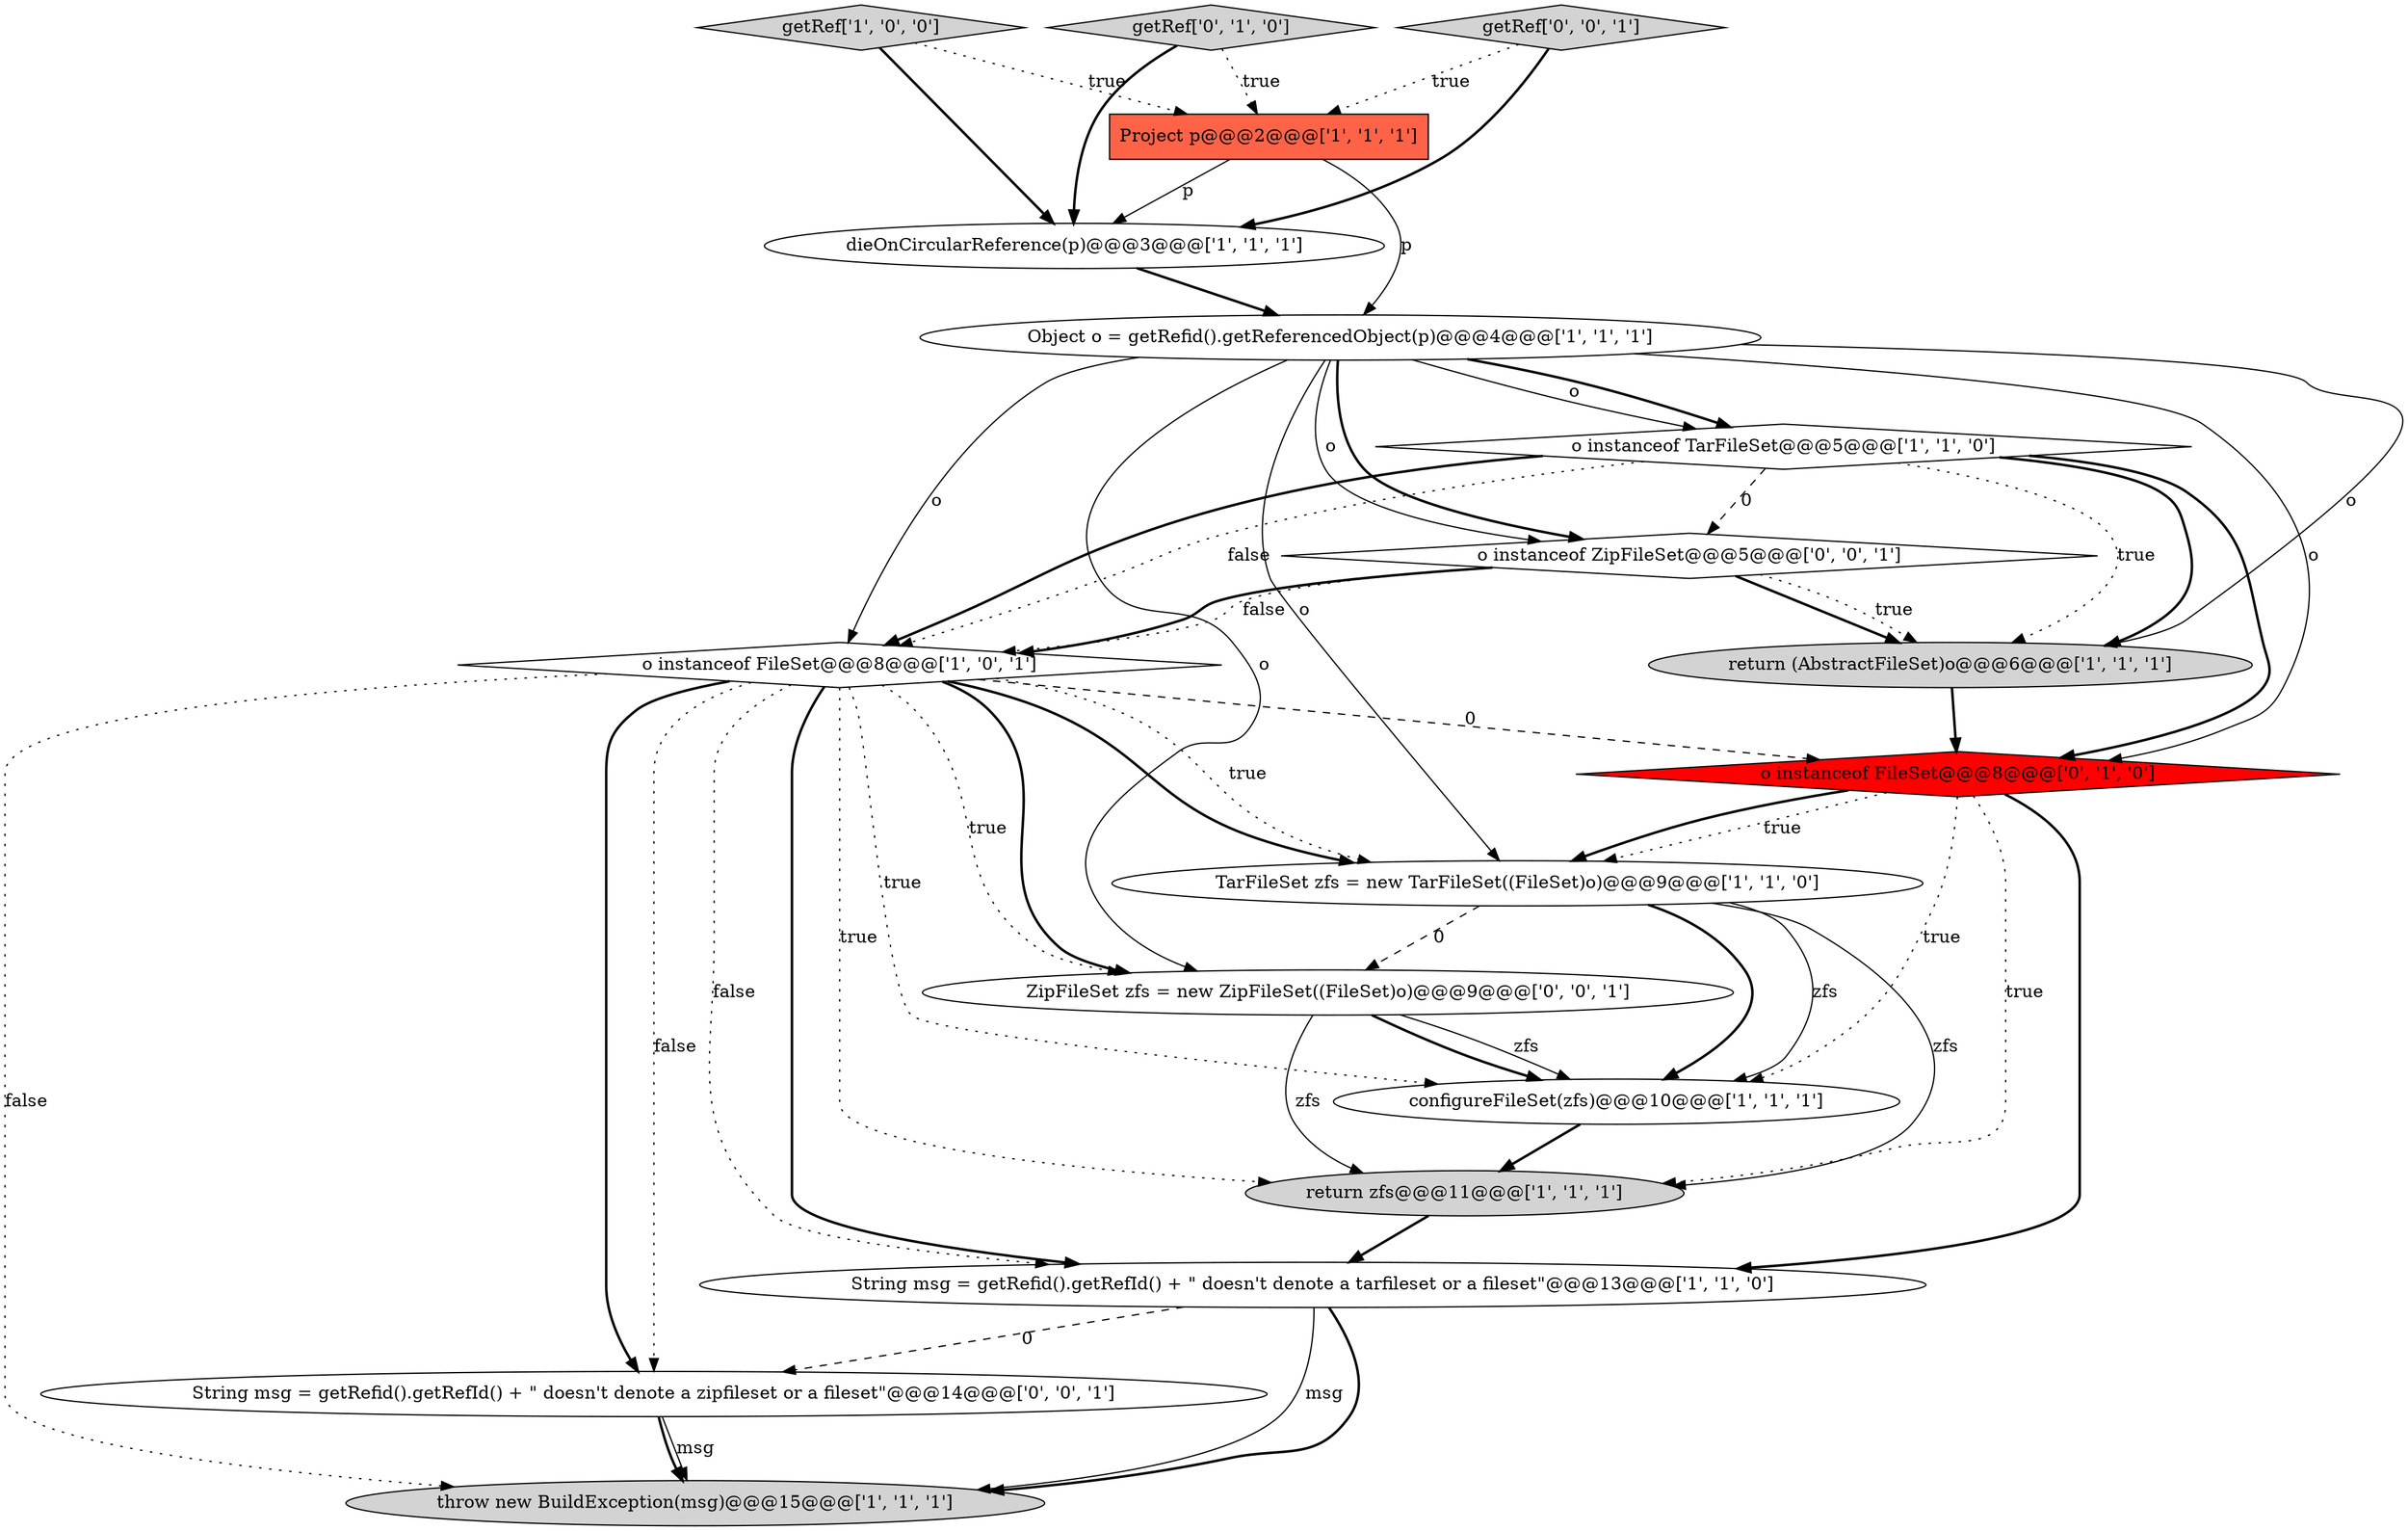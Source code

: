 digraph {
0 [style = filled, label = "String msg = getRefid().getRefId() + \" doesn't denote a tarfileset or a fileset\"@@@13@@@['1', '1', '0']", fillcolor = white, shape = ellipse image = "AAA0AAABBB1BBB"];
5 [style = filled, label = "o instanceof TarFileSet@@@5@@@['1', '1', '0']", fillcolor = white, shape = diamond image = "AAA0AAABBB1BBB"];
12 [style = filled, label = "o instanceof FileSet@@@8@@@['0', '1', '0']", fillcolor = red, shape = diamond image = "AAA1AAABBB2BBB"];
13 [style = filled, label = "getRef['0', '1', '0']", fillcolor = lightgray, shape = diamond image = "AAA0AAABBB2BBB"];
10 [style = filled, label = "o instanceof FileSet@@@8@@@['1', '0', '1']", fillcolor = white, shape = diamond image = "AAA0AAABBB1BBB"];
1 [style = filled, label = "throw new BuildException(msg)@@@15@@@['1', '1', '1']", fillcolor = lightgray, shape = ellipse image = "AAA0AAABBB1BBB"];
2 [style = filled, label = "getRef['1', '0', '0']", fillcolor = lightgray, shape = diamond image = "AAA0AAABBB1BBB"];
8 [style = filled, label = "Project p@@@2@@@['1', '1', '1']", fillcolor = tomato, shape = box image = "AAA0AAABBB1BBB"];
15 [style = filled, label = "o instanceof ZipFileSet@@@5@@@['0', '0', '1']", fillcolor = white, shape = diamond image = "AAA0AAABBB3BBB"];
17 [style = filled, label = "getRef['0', '0', '1']", fillcolor = lightgray, shape = diamond image = "AAA0AAABBB3BBB"];
6 [style = filled, label = "configureFileSet(zfs)@@@10@@@['1', '1', '1']", fillcolor = white, shape = ellipse image = "AAA0AAABBB1BBB"];
3 [style = filled, label = "return (AbstractFileSet)o@@@6@@@['1', '1', '1']", fillcolor = lightgray, shape = ellipse image = "AAA0AAABBB1BBB"];
4 [style = filled, label = "Object o = getRefid().getReferencedObject(p)@@@4@@@['1', '1', '1']", fillcolor = white, shape = ellipse image = "AAA0AAABBB1BBB"];
14 [style = filled, label = "ZipFileSet zfs = new ZipFileSet((FileSet)o)@@@9@@@['0', '0', '1']", fillcolor = white, shape = ellipse image = "AAA0AAABBB3BBB"];
11 [style = filled, label = "dieOnCircularReference(p)@@@3@@@['1', '1', '1']", fillcolor = white, shape = ellipse image = "AAA0AAABBB1BBB"];
9 [style = filled, label = "TarFileSet zfs = new TarFileSet((FileSet)o)@@@9@@@['1', '1', '0']", fillcolor = white, shape = ellipse image = "AAA0AAABBB1BBB"];
16 [style = filled, label = "String msg = getRefid().getRefId() + \" doesn't denote a zipfileset or a fileset\"@@@14@@@['0', '0', '1']", fillcolor = white, shape = ellipse image = "AAA0AAABBB3BBB"];
7 [style = filled, label = "return zfs@@@11@@@['1', '1', '1']", fillcolor = lightgray, shape = ellipse image = "AAA0AAABBB1BBB"];
10->1 [style = dotted, label="false"];
5->3 [style = bold, label=""];
5->10 [style = bold, label=""];
0->1 [style = solid, label="msg"];
15->10 [style = bold, label=""];
10->6 [style = dotted, label="true"];
14->6 [style = solid, label="zfs"];
10->14 [style = bold, label=""];
11->4 [style = bold, label=""];
4->15 [style = bold, label=""];
10->12 [style = dashed, label="0"];
0->16 [style = dashed, label="0"];
5->10 [style = dotted, label="false"];
7->0 [style = bold, label=""];
3->12 [style = bold, label=""];
5->3 [style = dotted, label="true"];
14->7 [style = solid, label="zfs"];
12->9 [style = bold, label=""];
15->3 [style = bold, label=""];
12->0 [style = bold, label=""];
16->1 [style = solid, label="msg"];
4->9 [style = solid, label="o"];
9->6 [style = solid, label="zfs"];
13->11 [style = bold, label=""];
10->9 [style = dotted, label="true"];
9->6 [style = bold, label=""];
10->14 [style = dotted, label="true"];
15->3 [style = dotted, label="true"];
4->14 [style = solid, label="o"];
17->8 [style = dotted, label="true"];
9->14 [style = dashed, label="0"];
4->5 [style = solid, label="o"];
10->16 [style = bold, label=""];
5->12 [style = bold, label=""];
16->1 [style = bold, label=""];
12->6 [style = dotted, label="true"];
13->8 [style = dotted, label="true"];
8->11 [style = solid, label="p"];
9->7 [style = solid, label="zfs"];
8->4 [style = solid, label="p"];
0->1 [style = bold, label=""];
15->10 [style = dotted, label="false"];
10->0 [style = bold, label=""];
10->0 [style = dotted, label="false"];
10->7 [style = dotted, label="true"];
4->12 [style = solid, label="o"];
10->9 [style = bold, label=""];
4->15 [style = solid, label="o"];
10->16 [style = dotted, label="false"];
6->7 [style = bold, label=""];
12->7 [style = dotted, label="true"];
5->15 [style = dashed, label="0"];
4->10 [style = solid, label="o"];
4->5 [style = bold, label=""];
2->11 [style = bold, label=""];
4->3 [style = solid, label="o"];
14->6 [style = bold, label=""];
2->8 [style = dotted, label="true"];
12->9 [style = dotted, label="true"];
17->11 [style = bold, label=""];
}
